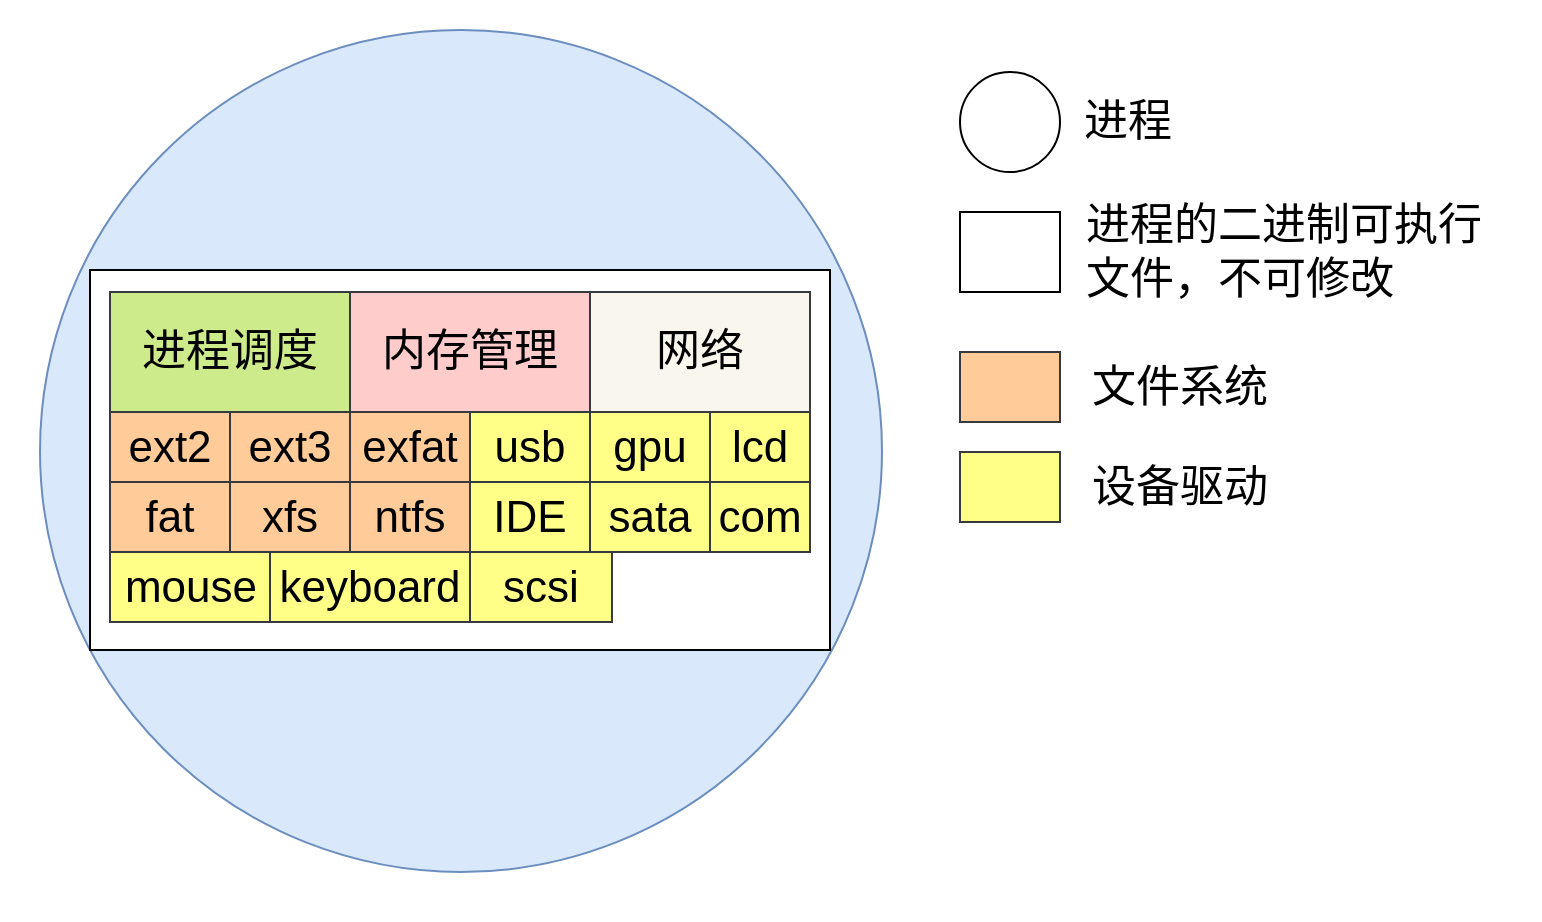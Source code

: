 <mxfile version="16.5.1" type="device" pages="5"><diagram id="ioVbDKOyzwI1fsj-sM43" name="单内核"><mxGraphModel dx="1422" dy="903" grid="1" gridSize="10" guides="1" tooltips="1" connect="1" arrows="1" fold="1" page="1" pageScale="1" pageWidth="1169" pageHeight="827" math="0" shadow="0"><root><mxCell id="0"/><mxCell id="1" parent="0"/><mxCell id="8vZE7eySGyieprjSs4Tc-32" value="" style="ellipse;whiteSpace=wrap;html=1;aspect=fixed;fontSize=22;fillColor=#dae8fc;strokeColor=#6c8ebf;" parent="1" vertex="1"><mxGeometry x="330" y="29" width="421" height="421" as="geometry"/></mxCell><mxCell id="8vZE7eySGyieprjSs4Tc-112" value="" style="rounded=0;whiteSpace=wrap;html=1;" parent="1" vertex="1"><mxGeometry x="355" y="149" width="370" height="190" as="geometry"/></mxCell><mxCell id="8vZE7eySGyieprjSs4Tc-111" value="" style="rounded=0;whiteSpace=wrap;html=1;fontSize=22;fontColor=#000000;fillColor=none;strokeColor=none;" parent="1" vertex="1"><mxGeometry x="310" y="14" width="770" height="460" as="geometry"/></mxCell><mxCell id="8vZE7eySGyieprjSs4Tc-33" value="" style="ellipse;whiteSpace=wrap;html=1;aspect=fixed;fontSize=22;" parent="1" vertex="1"><mxGeometry x="790" y="50" width="50" height="50" as="geometry"/></mxCell><mxCell id="8vZE7eySGyieprjSs4Tc-35" value="进程" style="text;html=1;strokeColor=none;fillColor=none;align=left;verticalAlign=middle;whiteSpace=wrap;rounded=0;fontSize=22;" parent="1" vertex="1"><mxGeometry x="850" y="60" width="80" height="30" as="geometry"/></mxCell><mxCell id="8vZE7eySGyieprjSs4Tc-36" value="" style="rounded=0;whiteSpace=wrap;html=1;" parent="1" vertex="1"><mxGeometry x="790" y="120" width="50" height="40" as="geometry"/></mxCell><mxCell id="8vZE7eySGyieprjSs4Tc-39" value="进程的二进制可执行文件，不可修改" style="text;html=1;strokeColor=none;fillColor=none;align=left;verticalAlign=middle;whiteSpace=wrap;rounded=0;fontSize=22;" parent="1" vertex="1"><mxGeometry x="850.5" y="125" width="199.5" height="30" as="geometry"/></mxCell><mxCell id="8vZE7eySGyieprjSs4Tc-64" value="" style="rounded=0;whiteSpace=wrap;html=1;fontSize=22;fillColor=#ffcc99;strokeColor=#36393d;" parent="1" vertex="1"><mxGeometry x="790" y="190" width="50" height="35" as="geometry"/></mxCell><mxCell id="8vZE7eySGyieprjSs4Tc-67" value="文件系统" style="text;html=1;strokeColor=none;fillColor=none;align=center;verticalAlign=middle;whiteSpace=wrap;rounded=0;fontSize=22;" parent="1" vertex="1"><mxGeometry x="840" y="192.5" width="120" height="30" as="geometry"/></mxCell><mxCell id="8vZE7eySGyieprjSs4Tc-68" value="" style="rounded=0;whiteSpace=wrap;html=1;fontSize=22;fillColor=#ffff88;strokeColor=#36393d;" parent="1" vertex="1"><mxGeometry x="790" y="240" width="50" height="35" as="geometry"/></mxCell><mxCell id="8vZE7eySGyieprjSs4Tc-69" value="设备驱动" style="text;html=1;strokeColor=none;fillColor=none;align=center;verticalAlign=middle;whiteSpace=wrap;rounded=0;fontSize=22;" parent="1" vertex="1"><mxGeometry x="840" y="242.5" width="120" height="30" as="geometry"/></mxCell><mxCell id="8vZE7eySGyieprjSs4Tc-91" value="&lt;font style=&quot;font-size: 22px&quot;&gt;进程调度&lt;/font&gt;" style="rounded=0;whiteSpace=wrap;html=1;fillColor=#cdeb8b;strokeColor=#36393d;" parent="1" vertex="1"><mxGeometry x="365" y="160" width="120" height="60" as="geometry"/></mxCell><mxCell id="8vZE7eySGyieprjSs4Tc-92" value="&lt;font style=&quot;font-size: 22px&quot;&gt;内存管理&lt;/font&gt;" style="rounded=0;whiteSpace=wrap;html=1;fillColor=#ffcccc;strokeColor=#36393d;" parent="1" vertex="1"><mxGeometry x="485" y="160" width="120" height="60" as="geometry"/></mxCell><mxCell id="8vZE7eySGyieprjSs4Tc-93" value="&lt;span style=&quot;font-size: 22px&quot;&gt;网络&lt;/span&gt;" style="rounded=0;whiteSpace=wrap;html=1;fillColor=#f9f7ed;strokeColor=#36393d;" parent="1" vertex="1"><mxGeometry x="605" y="160" width="110" height="60" as="geometry"/></mxCell><mxCell id="8vZE7eySGyieprjSs4Tc-94" value="&lt;font color=&quot;#ffffff&quot;&gt;文件系统&lt;/font&gt;" style="text;html=1;strokeColor=#36393d;fillColor=#ffcc99;align=center;verticalAlign=middle;whiteSpace=wrap;rounded=0;fontSize=22;" parent="1" vertex="1"><mxGeometry x="365" y="220" width="100" height="30" as="geometry"/></mxCell><mxCell id="8vZE7eySGyieprjSs4Tc-95" value="ext2" style="rounded=0;whiteSpace=wrap;html=1;fontSize=22;fillColor=#ffcc99;strokeColor=#36393d;" parent="1" vertex="1"><mxGeometry x="365" y="220" width="60" height="35" as="geometry"/></mxCell><mxCell id="8vZE7eySGyieprjSs4Tc-96" value="ext3" style="rounded=0;whiteSpace=wrap;html=1;fontSize=22;fillColor=#ffcc99;strokeColor=#36393d;" parent="1" vertex="1"><mxGeometry x="425" y="220" width="60" height="35" as="geometry"/></mxCell><mxCell id="8vZE7eySGyieprjSs4Tc-97" value="exfat" style="rounded=0;whiteSpace=wrap;html=1;fontSize=22;fillColor=#ffcc99;strokeColor=#36393d;" parent="1" vertex="1"><mxGeometry x="485" y="220" width="60" height="35" as="geometry"/></mxCell><mxCell id="8vZE7eySGyieprjSs4Tc-98" value="fat" style="rounded=0;whiteSpace=wrap;html=1;fontSize=22;fillColor=#ffcc99;strokeColor=#36393d;" parent="1" vertex="1"><mxGeometry x="365" y="255" width="60" height="35" as="geometry"/></mxCell><mxCell id="8vZE7eySGyieprjSs4Tc-99" value="&lt;font color=&quot;#ffffff&quot;&gt;设备驱动&lt;/font&gt;" style="text;html=1;strokeColor=none;fillColor=none;align=center;verticalAlign=middle;whiteSpace=wrap;rounded=0;fontSize=22;" parent="1" vertex="1"><mxGeometry x="554" y="220" width="100" height="30" as="geometry"/></mxCell><mxCell id="8vZE7eySGyieprjSs4Tc-100" value="usb" style="rounded=0;whiteSpace=wrap;html=1;fontSize=22;fillColor=#ffff88;strokeColor=#36393d;" parent="1" vertex="1"><mxGeometry x="545" y="220" width="60" height="35" as="geometry"/></mxCell><mxCell id="8vZE7eySGyieprjSs4Tc-101" value="gpu" style="rounded=0;whiteSpace=wrap;html=1;fontSize=22;fillColor=#ffff88;strokeColor=#36393d;" parent="1" vertex="1"><mxGeometry x="605" y="220" width="60" height="35" as="geometry"/></mxCell><mxCell id="8vZE7eySGyieprjSs4Tc-102" value="IDE" style="rounded=0;whiteSpace=wrap;html=1;fontSize=22;fillColor=#ffff88;strokeColor=#36393d;" parent="1" vertex="1"><mxGeometry x="545" y="255" width="60" height="35" as="geometry"/></mxCell><mxCell id="8vZE7eySGyieprjSs4Tc-103" value="mouse" style="rounded=0;whiteSpace=wrap;html=1;fontSize=22;fillColor=#ffff88;strokeColor=#36393d;" parent="1" vertex="1"><mxGeometry x="365" y="290" width="81" height="35" as="geometry"/></mxCell><mxCell id="8vZE7eySGyieprjSs4Tc-104" value="keyboard" style="rounded=0;whiteSpace=wrap;html=1;fontSize=22;fillColor=#ffff88;strokeColor=#36393d;" parent="1" vertex="1"><mxGeometry x="445" y="290" width="100" height="35" as="geometry"/></mxCell><mxCell id="8vZE7eySGyieprjSs4Tc-105" value="xfs" style="rounded=0;whiteSpace=wrap;html=1;fontSize=22;fillColor=#ffcc99;strokeColor=#36393d;" parent="1" vertex="1"><mxGeometry x="425" y="255" width="60" height="35" as="geometry"/></mxCell><mxCell id="8vZE7eySGyieprjSs4Tc-106" value="ntfs" style="rounded=0;whiteSpace=wrap;html=1;fontSize=22;fillColor=#ffcc99;strokeColor=#36393d;" parent="1" vertex="1"><mxGeometry x="485" y="255" width="60" height="35" as="geometry"/></mxCell><mxCell id="8vZE7eySGyieprjSs4Tc-107" value="sata" style="rounded=0;whiteSpace=wrap;html=1;fontSize=22;fillColor=#ffff88;strokeColor=#36393d;" parent="1" vertex="1"><mxGeometry x="605" y="255" width="60" height="35" as="geometry"/></mxCell><mxCell id="8vZE7eySGyieprjSs4Tc-108" value="lcd" style="rounded=0;whiteSpace=wrap;html=1;fontSize=22;fillColor=#ffff88;strokeColor=#36393d;" parent="1" vertex="1"><mxGeometry x="665" y="220" width="50" height="35" as="geometry"/></mxCell><mxCell id="8vZE7eySGyieprjSs4Tc-109" value="scsi" style="rounded=0;whiteSpace=wrap;html=1;fontSize=22;fillColor=#ffff88;strokeColor=#36393d;" parent="1" vertex="1"><mxGeometry x="545" y="290" width="71" height="35" as="geometry"/></mxCell><mxCell id="8vZE7eySGyieprjSs4Tc-110" value="com" style="rounded=0;whiteSpace=wrap;html=1;fontSize=22;fillColor=#ffff88;strokeColor=#36393d;" parent="1" vertex="1"><mxGeometry x="665" y="255" width="50" height="35" as="geometry"/></mxCell></root></mxGraphModel></diagram><diagram id="wC7nmZT0F3bV6BxrpWXF" name="微内核"><mxGraphModel dx="1422" dy="1730" grid="1" gridSize="10" guides="1" tooltips="1" connect="1" arrows="1" fold="1" page="1" pageScale="1" pageWidth="1169" pageHeight="827" math="0" shadow="0"><root><mxCell id="5zJQe9MZHE2Ej1R0KR_8-0"/><mxCell id="5zJQe9MZHE2Ej1R0KR_8-1" parent="5zJQe9MZHE2Ej1R0KR_8-0"/><mxCell id="5zJQe9MZHE2Ej1R0KR_8-4" value="" style="rounded=0;whiteSpace=wrap;html=1;fontSize=22;fontColor=#000000;fillColor=none;strokeColor=none;" parent="5zJQe9MZHE2Ej1R0KR_8-1" vertex="1"><mxGeometry x="30" y="-720" width="1090" height="680" as="geometry"/></mxCell><mxCell id="f8u6FZq520pLx1dL8UiJ-83" value="" style="ellipse;whiteSpace=wrap;html=1;aspect=fixed;fontSize=22;fillColor=#e1d5e7;strokeColor=#9673a6;" parent="5zJQe9MZHE2Ej1R0KR_8-1" vertex="1"><mxGeometry x="596" y="-448.36" width="78" height="76.1" as="geometry"/></mxCell><mxCell id="f8u6FZq520pLx1dL8UiJ-46" value="" style="ellipse;whiteSpace=wrap;html=1;aspect=fixed;fontSize=22;fillColor=#e1d5e7;strokeColor=#9673a6;" parent="5zJQe9MZHE2Ej1R0KR_8-1" vertex="1"><mxGeometry x="159" y="-623.46" width="78" height="76.1" as="geometry"/></mxCell><mxCell id="f8u6FZq520pLx1dL8UiJ-43" value="" style="ellipse;whiteSpace=wrap;html=1;aspect=fixed;fontSize=22;fillColor=#e1d5e7;strokeColor=#9673a6;" parent="5zJQe9MZHE2Ej1R0KR_8-1" vertex="1"><mxGeometry x="409" y="-663.36" width="86" height="86" as="geometry"/></mxCell><mxCell id="5zJQe9MZHE2Ej1R0KR_8-5" value="" style="ellipse;whiteSpace=wrap;html=1;aspect=fixed;fontSize=22;fillColor=#dae8fc;strokeColor=#6c8ebf;" parent="5zJQe9MZHE2Ej1R0KR_8-1" vertex="1"><mxGeometry x="839" y="-597.36" width="50" height="50" as="geometry"/></mxCell><mxCell id="5zJQe9MZHE2Ej1R0KR_8-6" value="内核核心进程" style="text;html=1;strokeColor=none;fillColor=none;align=left;verticalAlign=middle;whiteSpace=wrap;rounded=0;fontSize=22;" parent="5zJQe9MZHE2Ej1R0KR_8-1" vertex="1"><mxGeometry x="899" y="-587.36" width="140" height="30" as="geometry"/></mxCell><mxCell id="5zJQe9MZHE2Ej1R0KR_8-7" value="" style="rounded=0;whiteSpace=wrap;html=1;" parent="5zJQe9MZHE2Ej1R0KR_8-1" vertex="1"><mxGeometry x="839" y="-448.36" width="50" height="40" as="geometry"/></mxCell><mxCell id="5zJQe9MZHE2Ej1R0KR_8-8" value="进程的二进制可执行文件" style="text;html=1;strokeColor=none;fillColor=none;align=left;verticalAlign=middle;whiteSpace=wrap;rounded=0;fontSize=22;" parent="5zJQe9MZHE2Ej1R0KR_8-1" vertex="1"><mxGeometry x="899.5" y="-443.36" width="199.5" height="30" as="geometry"/></mxCell><mxCell id="5zJQe9MZHE2Ej1R0KR_8-9" value="" style="rounded=0;whiteSpace=wrap;html=1;fontSize=22;fillColor=#ffcc99;strokeColor=#36393d;" parent="5zJQe9MZHE2Ej1R0KR_8-1" vertex="1"><mxGeometry x="839" y="-378.36" width="50" height="35" as="geometry"/></mxCell><mxCell id="5zJQe9MZHE2Ej1R0KR_8-10" value="文件系统" style="text;html=1;strokeColor=none;fillColor=none;align=center;verticalAlign=middle;whiteSpace=wrap;rounded=0;fontSize=22;" parent="5zJQe9MZHE2Ej1R0KR_8-1" vertex="1"><mxGeometry x="889" y="-375.86" width="120" height="30" as="geometry"/></mxCell><mxCell id="5zJQe9MZHE2Ej1R0KR_8-11" value="" style="rounded=0;whiteSpace=wrap;html=1;fontSize=22;fillColor=#ffff88;strokeColor=#36393d;" parent="5zJQe9MZHE2Ej1R0KR_8-1" vertex="1"><mxGeometry x="839" y="-328.36" width="50" height="35" as="geometry"/></mxCell><mxCell id="5zJQe9MZHE2Ej1R0KR_8-12" value="设备驱动" style="text;html=1;strokeColor=none;fillColor=none;align=center;verticalAlign=middle;whiteSpace=wrap;rounded=0;fontSize=22;" parent="5zJQe9MZHE2Ej1R0KR_8-1" vertex="1"><mxGeometry x="889" y="-325.86" width="120" height="30" as="geometry"/></mxCell><mxCell id="f8u6FZq520pLx1dL8UiJ-10" value="mouse" style="rounded=0;whiteSpace=wrap;html=1;fontSize=22;fillColor=#ffff88;strokeColor=#36393d;" parent="5zJQe9MZHE2Ej1R0KR_8-1" vertex="1"><mxGeometry x="411.5" y="-637.86" width="81" height="35" as="geometry"/></mxCell><mxCell id="f8u6FZq520pLx1dL8UiJ-16" value="scsi" style="rounded=0;whiteSpace=wrap;html=1;fontSize=22;fillColor=#ffff88;strokeColor=#36393d;" parent="5zJQe9MZHE2Ej1R0KR_8-1" vertex="1"><mxGeometry x="163" y="-601.41" width="70" height="32" as="geometry"/></mxCell><mxCell id="f8u6FZq520pLx1dL8UiJ-30" value="" style="group" parent="5zJQe9MZHE2Ej1R0KR_8-1" vertex="1" connectable="0"><mxGeometry x="439" y="-178.36" width="70" height="70" as="geometry"/></mxCell><mxCell id="f8u6FZq520pLx1dL8UiJ-24" value="" style="ellipse;whiteSpace=wrap;html=1;aspect=fixed;fontSize=22;fillColor=#e1d5e7;strokeColor=#9673a6;" parent="f8u6FZq520pLx1dL8UiJ-30" vertex="1"><mxGeometry width="70" height="70" as="geometry"/></mxCell><mxCell id="f8u6FZq520pLx1dL8UiJ-5" value="fat" style="rounded=0;whiteSpace=wrap;html=1;fontSize=22;fillColor=#ffcc99;strokeColor=#36393d;" parent="f8u6FZq520pLx1dL8UiJ-30" vertex="1"><mxGeometry x="5" y="17.5" width="60" height="35" as="geometry"/></mxCell><mxCell id="f8u6FZq520pLx1dL8UiJ-31" value="" style="group" parent="5zJQe9MZHE2Ej1R0KR_8-1" vertex="1" connectable="0"><mxGeometry x="524" y="-218.36" width="70" height="70" as="geometry"/></mxCell><mxCell id="f8u6FZq520pLx1dL8UiJ-25" value="" style="ellipse;whiteSpace=wrap;html=1;aspect=fixed;fontSize=22;fillColor=#e1d5e7;strokeColor=#9673a6;" parent="f8u6FZq520pLx1dL8UiJ-31" vertex="1"><mxGeometry width="70" height="70" as="geometry"/></mxCell><mxCell id="f8u6FZq520pLx1dL8UiJ-27" value="xfs" style="rounded=0;whiteSpace=wrap;html=1;fontSize=22;fillColor=#ffcc99;strokeColor=#36393d;" parent="f8u6FZq520pLx1dL8UiJ-31" vertex="1"><mxGeometry x="5" y="17.5" width="60" height="35" as="geometry"/></mxCell><mxCell id="f8u6FZq520pLx1dL8UiJ-32" value="" style="group" parent="5zJQe9MZHE2Ej1R0KR_8-1" vertex="1" connectable="0"><mxGeometry x="579" y="-278.36" width="70" height="70" as="geometry"/></mxCell><mxCell id="f8u6FZq520pLx1dL8UiJ-28" value="" style="ellipse;whiteSpace=wrap;html=1;aspect=fixed;fontSize=22;fillColor=#e1d5e7;strokeColor=#9673a6;" parent="f8u6FZq520pLx1dL8UiJ-32" vertex="1"><mxGeometry width="70" height="70" as="geometry"/></mxCell><mxCell id="f8u6FZq520pLx1dL8UiJ-29" value="exfat" style="rounded=0;whiteSpace=wrap;html=1;fontSize=22;fillColor=#ffcc99;strokeColor=#36393d;" parent="f8u6FZq520pLx1dL8UiJ-32" vertex="1"><mxGeometry x="5" y="20" width="60" height="35" as="geometry"/></mxCell><mxCell id="f8u6FZq520pLx1dL8UiJ-34" value="" style="group" parent="5zJQe9MZHE2Ej1R0KR_8-1" vertex="1" connectable="0"><mxGeometry x="89" y="-268.36" width="130" height="130" as="geometry"/></mxCell><mxCell id="f8u6FZq520pLx1dL8UiJ-0" value="" style="ellipse;whiteSpace=wrap;html=1;aspect=fixed;fontSize=22;fillColor=#e1d5e7;strokeColor=#9673a6;" parent="f8u6FZq520pLx1dL8UiJ-34" vertex="1"><mxGeometry width="130" height="130" as="geometry"/></mxCell><mxCell id="5zJQe9MZHE2Ej1R0KR_8-15" value="&lt;span style=&quot;font-size: 22px&quot;&gt;网络&lt;/span&gt;" style="rounded=0;whiteSpace=wrap;html=1;fillColor=#f9f7ed;strokeColor=#36393d;" parent="f8u6FZq520pLx1dL8UiJ-34" vertex="1"><mxGeometry x="10" y="35" width="110" height="60" as="geometry"/></mxCell><mxCell id="f8u6FZq520pLx1dL8UiJ-39" value="" style="group" parent="5zJQe9MZHE2Ej1R0KR_8-1" vertex="1" connectable="0"><mxGeometry x="609" y="-354.36" width="70" height="70" as="geometry"/></mxCell><mxCell id="f8u6FZq520pLx1dL8UiJ-38" value="" style="ellipse;whiteSpace=wrap;html=1;aspect=fixed;fontSize=22;fillColor=#e1d5e7;strokeColor=#9673a6;" parent="f8u6FZq520pLx1dL8UiJ-39" vertex="1"><mxGeometry width="70" height="70" as="geometry"/></mxCell><mxCell id="f8u6FZq520pLx1dL8UiJ-13" value="ntfs" style="rounded=0;whiteSpace=wrap;html=1;fontSize=22;fillColor=#ffcc99;strokeColor=#36393d;" parent="f8u6FZq520pLx1dL8UiJ-39" vertex="1"><mxGeometry x="5" y="17.5" width="60" height="35" as="geometry"/></mxCell><mxCell id="f8u6FZq520pLx1dL8UiJ-45" value="" style="group" parent="5zJQe9MZHE2Ej1R0KR_8-1" vertex="1" connectable="0"><mxGeometry x="259" y="-688.36" width="111" height="111" as="geometry"/></mxCell><mxCell id="f8u6FZq520pLx1dL8UiJ-44" value="" style="ellipse;whiteSpace=wrap;html=1;aspect=fixed;fontSize=22;fillColor=#e1d5e7;strokeColor=#9673a6;" parent="f8u6FZq520pLx1dL8UiJ-45" vertex="1"><mxGeometry width="111" height="111" as="geometry"/></mxCell><mxCell id="f8u6FZq520pLx1dL8UiJ-11" value="keyboard" style="rounded=0;whiteSpace=wrap;html=1;fontSize=22;fillColor=#ffff88;strokeColor=#36393d;" parent="f8u6FZq520pLx1dL8UiJ-45" vertex="1"><mxGeometry x="5.5" y="40.5" width="100" height="35" as="geometry"/></mxCell><mxCell id="f8u6FZq520pLx1dL8UiJ-65" value="" style="group" parent="5zJQe9MZHE2Ej1R0KR_8-1" vertex="1" connectable="0"><mxGeometry x="79" y="-558.36" width="78" height="76.1" as="geometry"/></mxCell><mxCell id="f8u6FZq520pLx1dL8UiJ-54" value="" style="ellipse;whiteSpace=wrap;html=1;aspect=fixed;fontSize=22;fillColor=#e1d5e7;strokeColor=#9673a6;" parent="f8u6FZq520pLx1dL8UiJ-65" vertex="1"><mxGeometry width="78" height="76.1" as="geometry"/></mxCell><mxCell id="f8u6FZq520pLx1dL8UiJ-7" value="usb" style="rounded=0;whiteSpace=wrap;html=1;fontSize=22;fillColor=#ffff88;strokeColor=#36393d;" parent="f8u6FZq520pLx1dL8UiJ-65" vertex="1"><mxGeometry x="9" y="20" width="60" height="35" as="geometry"/></mxCell><mxCell id="f8u6FZq520pLx1dL8UiJ-66" value="" style="group" parent="5zJQe9MZHE2Ej1R0KR_8-1" vertex="1" connectable="0"><mxGeometry x="59" y="-466.41" width="78" height="76.1" as="geometry"/></mxCell><mxCell id="f8u6FZq520pLx1dL8UiJ-55" value="" style="ellipse;whiteSpace=wrap;html=1;aspect=fixed;fontSize=22;fillColor=#e1d5e7;strokeColor=#9673a6;" parent="f8u6FZq520pLx1dL8UiJ-66" vertex="1"><mxGeometry width="78" height="76.1" as="geometry"/></mxCell><mxCell id="f8u6FZq520pLx1dL8UiJ-56" value="gpu" style="rounded=0;whiteSpace=wrap;html=1;fontSize=22;fillColor=#ffff88;strokeColor=#36393d;" parent="f8u6FZq520pLx1dL8UiJ-66" vertex="1"><mxGeometry x="9" y="20" width="60" height="35" as="geometry"/></mxCell><mxCell id="f8u6FZq520pLx1dL8UiJ-68" value="" style="group" parent="5zJQe9MZHE2Ej1R0KR_8-1" vertex="1" connectable="0"><mxGeometry x="59" y="-368.36" width="78" height="76.1" as="geometry"/></mxCell><mxCell id="f8u6FZq520pLx1dL8UiJ-57" value="" style="ellipse;whiteSpace=wrap;html=1;aspect=fixed;fontSize=22;fillColor=#e1d5e7;strokeColor=#9673a6;" parent="f8u6FZq520pLx1dL8UiJ-68" vertex="1"><mxGeometry width="78" height="76.1" as="geometry"/></mxCell><mxCell id="f8u6FZq520pLx1dL8UiJ-58" value="lcd" style="rounded=0;whiteSpace=wrap;html=1;fontSize=22;fillColor=#ffff88;strokeColor=#36393d;" parent="f8u6FZq520pLx1dL8UiJ-68" vertex="1"><mxGeometry x="9" y="20" width="60" height="35" as="geometry"/></mxCell><mxCell id="f8u6FZq520pLx1dL8UiJ-70" value="" style="group" parent="5zJQe9MZHE2Ej1R0KR_8-1" vertex="1" connectable="0"><mxGeometry x="516" y="-614.46" width="78" height="76.1" as="geometry"/></mxCell><mxCell id="f8u6FZq520pLx1dL8UiJ-59" value="" style="ellipse;whiteSpace=wrap;html=1;aspect=fixed;fontSize=22;fillColor=#e1d5e7;strokeColor=#9673a6;" parent="f8u6FZq520pLx1dL8UiJ-70" vertex="1"><mxGeometry width="78" height="76.1" as="geometry"/></mxCell><mxCell id="f8u6FZq520pLx1dL8UiJ-60" value="com" style="rounded=0;whiteSpace=wrap;html=1;fontSize=22;fillColor=#ffff88;strokeColor=#36393d;" parent="f8u6FZq520pLx1dL8UiJ-70" vertex="1"><mxGeometry x="9" y="20" width="60" height="35" as="geometry"/></mxCell><mxCell id="f8u6FZq520pLx1dL8UiJ-71" value="" style="ellipse;whiteSpace=wrap;html=1;aspect=fixed;fontSize=22;fillColor=#e1d5e7;strokeColor=#9673a6;" parent="5zJQe9MZHE2Ej1R0KR_8-1" vertex="1"><mxGeometry x="839" y="-538.36" width="50" height="50" as="geometry"/></mxCell><mxCell id="f8u6FZq520pLx1dL8UiJ-72" value="内核非核心进程" style="text;html=1;strokeColor=none;fillColor=none;align=left;verticalAlign=middle;whiteSpace=wrap;rounded=0;fontSize=22;" parent="5zJQe9MZHE2Ej1R0KR_8-1" vertex="1"><mxGeometry x="899" y="-528.36" width="160" height="30" as="geometry"/></mxCell><mxCell id="f8u6FZq520pLx1dL8UiJ-79" value="" style="group" parent="5zJQe9MZHE2Ej1R0KR_8-1" vertex="1" connectable="0"><mxGeometry x="569" y="-538.36" width="78" height="76.1" as="geometry"/></mxCell><mxCell id="f8u6FZq520pLx1dL8UiJ-80" value="" style="ellipse;whiteSpace=wrap;html=1;aspect=fixed;fontSize=22;fillColor=#e1d5e7;strokeColor=#9673a6;" parent="f8u6FZq520pLx1dL8UiJ-79" vertex="1"><mxGeometry width="78" height="76.1" as="geometry"/></mxCell><mxCell id="f8u6FZq520pLx1dL8UiJ-81" value="IDE" style="rounded=0;whiteSpace=wrap;html=1;fontSize=22;fillColor=#ffff88;strokeColor=#36393d;" parent="f8u6FZq520pLx1dL8UiJ-79" vertex="1"><mxGeometry x="9" y="20" width="60" height="35" as="geometry"/></mxCell><mxCell id="f8u6FZq520pLx1dL8UiJ-82" value="" style="group" parent="5zJQe9MZHE2Ej1R0KR_8-1" vertex="1" connectable="0"><mxGeometry x="614" y="-446.41" width="78" height="76.1" as="geometry"/></mxCell><mxCell id="f8u6FZq520pLx1dL8UiJ-84" value="sata" style="rounded=0;whiteSpace=wrap;html=1;fontSize=22;fillColor=#ffff88;strokeColor=#36393d;" parent="f8u6FZq520pLx1dL8UiJ-82" vertex="1"><mxGeometry x="-9" y="18.6" width="60" height="35" as="geometry"/></mxCell><mxCell id="f8u6FZq520pLx1dL8UiJ-86" value="" style="group" parent="5zJQe9MZHE2Ej1R0KR_8-1" vertex="1" connectable="0"><mxGeometry x="229" y="-168.36" width="70" height="70" as="geometry"/></mxCell><mxCell id="f8u6FZq520pLx1dL8UiJ-87" value="" style="ellipse;whiteSpace=wrap;html=1;aspect=fixed;fontSize=22;fillColor=#e1d5e7;strokeColor=#9673a6;" parent="f8u6FZq520pLx1dL8UiJ-86" vertex="1"><mxGeometry width="70" height="70" as="geometry"/></mxCell><mxCell id="f8u6FZq520pLx1dL8UiJ-88" value="ext2" style="rounded=0;whiteSpace=wrap;html=1;fontSize=22;fillColor=#ffcc99;strokeColor=#36393d;" parent="f8u6FZq520pLx1dL8UiJ-86" vertex="1"><mxGeometry x="5" y="17.5" width="60" height="35" as="geometry"/></mxCell><mxCell id="f8u6FZq520pLx1dL8UiJ-89" value="" style="group" parent="5zJQe9MZHE2Ej1R0KR_8-1" vertex="1" connectable="0"><mxGeometry x="339" y="-158.36" width="70" height="70" as="geometry"/></mxCell><mxCell id="f8u6FZq520pLx1dL8UiJ-90" value="" style="ellipse;whiteSpace=wrap;html=1;aspect=fixed;fontSize=22;fillColor=#e1d5e7;strokeColor=#9673a6;" parent="f8u6FZq520pLx1dL8UiJ-89" vertex="1"><mxGeometry width="70" height="70" as="geometry"/></mxCell><mxCell id="f8u6FZq520pLx1dL8UiJ-91" value="ext3" style="rounded=0;whiteSpace=wrap;html=1;fontSize=22;fillColor=#ffcc99;strokeColor=#36393d;" parent="f8u6FZq520pLx1dL8UiJ-89" vertex="1"><mxGeometry x="5" y="17.5" width="60" height="35" as="geometry"/></mxCell><mxCell id="f8u6FZq520pLx1dL8UiJ-98" value="" style="ellipse;whiteSpace=wrap;html=1;aspect=fixed;fontSize=22;fillColor=#dae8fc;strokeColor=#6c8ebf;" parent="5zJQe9MZHE2Ej1R0KR_8-1" vertex="1"><mxGeometry x="221" y="-528.36" width="300" height="300" as="geometry"/></mxCell><mxCell id="f8u6FZq520pLx1dL8UiJ-99" value="" style="rounded=0;whiteSpace=wrap;html=1;" parent="5zJQe9MZHE2Ej1R0KR_8-1" vertex="1"><mxGeometry x="230.091" y="-424.724" width="282.818" height="92.727" as="geometry"/></mxCell><mxCell id="f8u6FZq520pLx1dL8UiJ-100" value="&lt;font style=&quot;font-size: 22px&quot;&gt;进程调度&lt;/font&gt;" style="rounded=0;whiteSpace=wrap;html=1;fillColor=#cdeb8b;strokeColor=#36393d;" parent="5zJQe9MZHE2Ej1R0KR_8-1" vertex="1"><mxGeometry x="239.182" y="-412.724" width="133.091" height="65.455" as="geometry"/></mxCell><mxCell id="f8u6FZq520pLx1dL8UiJ-101" value="&lt;font style=&quot;font-size: 22px&quot;&gt;内存管理&lt;/font&gt;" style="rounded=0;whiteSpace=wrap;html=1;fillColor=#ffcccc;strokeColor=#36393d;" parent="5zJQe9MZHE2Ej1R0KR_8-1" vertex="1"><mxGeometry x="372.273" y="-412.724" width="133.091" height="65.455" as="geometry"/></mxCell></root></mxGraphModel></diagram><diagram id="Mr6E4ATu_ogiPEsZZL-h" name="微内核读取磁盘内容的过程"><mxGraphModel dx="2591" dy="1730" grid="1" gridSize="10" guides="1" tooltips="1" connect="1" arrows="1" fold="1" page="1" pageScale="1" pageWidth="1169" pageHeight="827" math="0" shadow="0"><root><mxCell id="6jA7P1svxrr8KqkJeW7p-0"/><mxCell id="6jA7P1svxrr8KqkJeW7p-1" parent="6jA7P1svxrr8KqkJeW7p-0"/><mxCell id="C_JKW1fgPdT_aapbH-yJ-4" value="" style="ellipse;whiteSpace=wrap;html=1;aspect=fixed;fontSize=22;fillColor=#dae8fc;strokeColor=#6c8ebf;" parent="6jA7P1svxrr8KqkJeW7p-1" vertex="1"><mxGeometry x="650" y="-753.4" width="50" height="50" as="geometry"/></mxCell><mxCell id="C_JKW1fgPdT_aapbH-yJ-5" value="内核核心进程" style="text;html=1;strokeColor=none;fillColor=none;align=left;verticalAlign=middle;whiteSpace=wrap;rounded=0;fontSize=22;" parent="6jA7P1svxrr8KqkJeW7p-1" vertex="1"><mxGeometry x="710" y="-743.4" width="140" height="30" as="geometry"/></mxCell><mxCell id="C_JKW1fgPdT_aapbH-yJ-6" value="" style="rounded=0;whiteSpace=wrap;html=1;" parent="6jA7P1svxrr8KqkJeW7p-1" vertex="1"><mxGeometry x="650" y="-604.4" width="50" height="40" as="geometry"/></mxCell><mxCell id="C_JKW1fgPdT_aapbH-yJ-7" value="进程的二进制可执行文件" style="text;html=1;strokeColor=none;fillColor=none;align=left;verticalAlign=middle;whiteSpace=wrap;rounded=0;fontSize=22;" parent="6jA7P1svxrr8KqkJeW7p-1" vertex="1"><mxGeometry x="710.5" y="-599.4" width="199.5" height="30" as="geometry"/></mxCell><mxCell id="C_JKW1fgPdT_aapbH-yJ-8" value="" style="rounded=0;whiteSpace=wrap;html=1;fontSize=22;fillColor=#ffcc99;strokeColor=#36393d;" parent="6jA7P1svxrr8KqkJeW7p-1" vertex="1"><mxGeometry x="650" y="-534.4" width="50" height="35" as="geometry"/></mxCell><mxCell id="C_JKW1fgPdT_aapbH-yJ-9" value="文件系统" style="text;html=1;strokeColor=none;fillColor=none;align=center;verticalAlign=middle;whiteSpace=wrap;rounded=0;fontSize=22;" parent="6jA7P1svxrr8KqkJeW7p-1" vertex="1"><mxGeometry x="700" y="-531.9" width="120" height="30" as="geometry"/></mxCell><mxCell id="C_JKW1fgPdT_aapbH-yJ-10" value="" style="rounded=0;whiteSpace=wrap;html=1;fontSize=22;fillColor=#ffff88;strokeColor=#36393d;" parent="6jA7P1svxrr8KqkJeW7p-1" vertex="1"><mxGeometry x="650" y="-484.4" width="50" height="35" as="geometry"/></mxCell><mxCell id="C_JKW1fgPdT_aapbH-yJ-11" value="设备驱动" style="text;html=1;strokeColor=none;fillColor=none;align=center;verticalAlign=middle;whiteSpace=wrap;rounded=0;fontSize=22;" parent="6jA7P1svxrr8KqkJeW7p-1" vertex="1"><mxGeometry x="700" y="-481.9" width="120" height="30" as="geometry"/></mxCell><mxCell id="C_JKW1fgPdT_aapbH-yJ-26" value="" style="group" parent="6jA7P1svxrr8KqkJeW7p-1" vertex="1" connectable="0"><mxGeometry x="140" y="-477.28" width="70" height="70" as="geometry"/></mxCell><mxCell id="C_JKW1fgPdT_aapbH-yJ-27" value="" style="ellipse;whiteSpace=wrap;html=1;aspect=fixed;fontSize=22;fillColor=#e1d5e7;strokeColor=#9673a6;" parent="C_JKW1fgPdT_aapbH-yJ-26" vertex="1"><mxGeometry width="70" height="70" as="geometry"/></mxCell><mxCell id="C_JKW1fgPdT_aapbH-yJ-28" value="ntfs" style="rounded=0;whiteSpace=wrap;html=1;fontSize=22;fillColor=#ffcc99;strokeColor=#36393d;" parent="C_JKW1fgPdT_aapbH-yJ-26" vertex="1"><mxGeometry x="5" y="17.5" width="60" height="35" as="geometry"/></mxCell><mxCell id="C_JKW1fgPdT_aapbH-yJ-44" value="" style="ellipse;whiteSpace=wrap;html=1;aspect=fixed;fontSize=22;fillColor=#e1d5e7;strokeColor=#9673a6;" parent="6jA7P1svxrr8KqkJeW7p-1" vertex="1"><mxGeometry x="650" y="-694.4" width="50" height="50" as="geometry"/></mxCell><mxCell id="C_JKW1fgPdT_aapbH-yJ-45" value="内核非核心进程" style="text;html=1;strokeColor=none;fillColor=none;align=left;verticalAlign=middle;whiteSpace=wrap;rounded=0;fontSize=22;" parent="6jA7P1svxrr8KqkJeW7p-1" vertex="1"><mxGeometry x="710" y="-684.4" width="160" height="30" as="geometry"/></mxCell><mxCell id="C_JKW1fgPdT_aapbH-yJ-57" value="" style="ellipse;whiteSpace=wrap;html=1;aspect=fixed;fontSize=22;fillColor=#dae8fc;strokeColor=#6c8ebf;" parent="6jA7P1svxrr8KqkJeW7p-1" vertex="1"><mxGeometry x="231" y="-726.72" width="300" height="300" as="geometry"/></mxCell><mxCell id="C_JKW1fgPdT_aapbH-yJ-58" value="" style="rounded=0;whiteSpace=wrap;html=1;" parent="6jA7P1svxrr8KqkJeW7p-1" vertex="1"><mxGeometry x="240.091" y="-623.084" width="282.818" height="92.727" as="geometry"/></mxCell><mxCell id="C_JKW1fgPdT_aapbH-yJ-59" value="&lt;font style=&quot;font-size: 22px&quot;&gt;进程调度&lt;/font&gt;" style="rounded=0;whiteSpace=wrap;html=1;fillColor=#cdeb8b;strokeColor=#36393d;" parent="6jA7P1svxrr8KqkJeW7p-1" vertex="1"><mxGeometry x="249.182" y="-611.084" width="133.091" height="65.455" as="geometry"/></mxCell><mxCell id="C_JKW1fgPdT_aapbH-yJ-60" value="&lt;font style=&quot;font-size: 22px&quot;&gt;内存管理&lt;/font&gt;" style="rounded=0;whiteSpace=wrap;html=1;fillColor=#ffcccc;strokeColor=#36393d;" parent="6jA7P1svxrr8KqkJeW7p-1" vertex="1"><mxGeometry x="382.273" y="-611.084" width="133.091" height="65.455" as="geometry"/></mxCell><mxCell id="C_JKW1fgPdT_aapbH-yJ-67" style="edgeStyle=orthogonalEdgeStyle;rounded=0;orthogonalLoop=1;jettySize=auto;html=1;entryX=1;entryY=0;entryDx=0;entryDy=25.0;entryPerimeter=0;fontSize=20;fontColor=#000000;exitX=0.034;exitY=0.317;exitDx=0;exitDy=0;exitPerimeter=0;" parent="6jA7P1svxrr8KqkJeW7p-1" source="C_JKW1fgPdT_aapbH-yJ-1" target="C_JKW1fgPdT_aapbH-yJ-62" edge="1"><mxGeometry relative="1" as="geometry"><Array as="points"><mxPoint x="30" y="-634.28"/></Array></mxGeometry></mxCell><mxCell id="C_JKW1fgPdT_aapbH-yJ-1" value="" style="ellipse;whiteSpace=wrap;html=1;aspect=fixed;fontSize=22;fillColor=#e1d5e7;strokeColor=#9673a6;" parent="6jA7P1svxrr8KqkJeW7p-1" vertex="1"><mxGeometry x="110" y="-658.95" width="78" height="76.1" as="geometry"/></mxCell><mxCell id="C_JKW1fgPdT_aapbH-yJ-50" value="sata" style="rounded=0;whiteSpace=wrap;html=1;fontSize=22;fillColor=#ffff88;strokeColor=#36393d;" parent="6jA7P1svxrr8KqkJeW7p-1" vertex="1"><mxGeometry x="119" y="-638.4" width="60" height="35" as="geometry"/></mxCell><mxCell id="C_JKW1fgPdT_aapbH-yJ-63" style="edgeStyle=orthogonalEdgeStyle;rounded=0;orthogonalLoop=1;jettySize=auto;html=1;entryX=0;entryY=1;entryDx=0;entryDy=0;fontSize=20;fontColor=#000000;exitX=1;exitY=0;exitDx=0;exitDy=65.0;exitPerimeter=0;" parent="6jA7P1svxrr8KqkJeW7p-1" source="C_JKW1fgPdT_aapbH-yJ-62" target="C_JKW1fgPdT_aapbH-yJ-1" edge="1"><mxGeometry relative="1" as="geometry"/></mxCell><mxCell id="C_JKW1fgPdT_aapbH-yJ-62" value="&lt;font style=&quot;font-size: 20px&quot;&gt;sata&lt;br&gt;磁盘&lt;/font&gt;" style="shape=cylinder3;whiteSpace=wrap;html=1;boundedLbl=1;backgroundOutline=1;size=5.0;fontSize=22;fillColor=#eeeeee;strokeColor=#36393d;" parent="6jA7P1svxrr8KqkJeW7p-1" vertex="1"><mxGeometry x="-50" y="-658.95" width="80" height="90" as="geometry"/></mxCell><mxCell id="C_JKW1fgPdT_aapbH-yJ-65" value="" style="shape=flexArrow;endArrow=classic;startArrow=classic;html=1;rounded=0;fontSize=20;fontColor=#000000;entryX=0.5;entryY=1;entryDx=0;entryDy=0;exitX=0.5;exitY=0;exitDx=0;exitDy=0;width=6.286;startSize=5.851;startWidth=11.837;endWidth=11.837;endSize=5.851;" parent="6jA7P1svxrr8KqkJeW7p-1" source="C_JKW1fgPdT_aapbH-yJ-27" target="C_JKW1fgPdT_aapbH-yJ-1" edge="1"><mxGeometry width="100" height="100" relative="1" as="geometry"><mxPoint x="230.0" y="-442.28" as="sourcePoint"/><mxPoint x="179" y="-565.9" as="targetPoint"/></mxGeometry></mxCell><mxCell id="C_JKW1fgPdT_aapbH-yJ-69" value="" style="shape=flexArrow;endArrow=classic;startArrow=classic;html=1;rounded=0;fontSize=20;fontColor=#000000;exitX=1;exitY=0.5;exitDx=0;exitDy=0;width=6.286;startSize=5.851;startWidth=11.837;endWidth=11.837;endSize=5.851;" parent="6jA7P1svxrr8KqkJeW7p-1" edge="1"><mxGeometry width="100" height="100" relative="1" as="geometry"><mxPoint x="650" y="-415.75" as="sourcePoint"/><mxPoint x="721" y="-416.04" as="targetPoint"/></mxGeometry></mxCell><mxCell id="C_JKW1fgPdT_aapbH-yJ-70" value="进程间通信" style="text;html=1;strokeColor=none;fillColor=none;align=center;verticalAlign=middle;whiteSpace=wrap;rounded=0;fontSize=22;" parent="6jA7P1svxrr8KqkJeW7p-1" vertex="1"><mxGeometry x="724.5" y="-430.04" width="131" height="30" as="geometry"/></mxCell><mxCell id="onnNqO3PhoSv30I0pBAV-0" value="" style="rounded=0;whiteSpace=wrap;html=1;fontSize=22;fontColor=#000000;fillColor=none;strokeColor=none;" parent="6jA7P1svxrr8KqkJeW7p-1" vertex="1"><mxGeometry x="-110" y="-790" width="1110" height="730" as="geometry"/></mxCell><mxCell id="onnNqO3PhoSv30I0pBAV-1" value="&lt;font color=&quot;#ff3333&quot;&gt;1&lt;/font&gt;" style="ellipse;whiteSpace=wrap;html=1;aspect=fixed;fontSize=20;fontColor=#000000;fillColor=none;strokeColor=#FF3333;" parent="6jA7P1svxrr8KqkJeW7p-1" vertex="1"><mxGeometry x="130" y="-533.32" width="20" height="20" as="geometry"/></mxCell><mxCell id="onnNqO3PhoSv30I0pBAV-3" value="&lt;font color=&quot;#ff3333&quot;&gt;1&lt;/font&gt;" style="ellipse;whiteSpace=wrap;html=1;aspect=fixed;fontSize=20;fontColor=#000000;fillColor=none;strokeColor=#FF3333;" parent="6jA7P1svxrr8KqkJeW7p-1" vertex="1"><mxGeometry x="-20" y="-365" width="20" height="20" as="geometry"/></mxCell><mxCell id="onnNqO3PhoSv30I0pBAV-4" value="文件系统将数据扇面+磁道+扇区号传递磁盘驱动" style="text;html=1;strokeColor=none;fillColor=none;align=left;verticalAlign=middle;whiteSpace=wrap;rounded=0;fontSize=22;" parent="6jA7P1svxrr8KqkJeW7p-1" vertex="1"><mxGeometry x="33" y="-370" width="507" height="30" as="geometry"/></mxCell><mxCell id="onnNqO3PhoSv30I0pBAV-5" value="&lt;font color=&quot;#ff3333&quot;&gt;2&lt;/font&gt;" style="ellipse;whiteSpace=wrap;html=1;aspect=fixed;fontSize=20;fontColor=#000000;fillColor=none;strokeColor=#FF3333;" parent="6jA7P1svxrr8KqkJeW7p-1" vertex="1"><mxGeometry x="-20" y="-320" width="20" height="20" as="geometry"/></mxCell><mxCell id="onnNqO3PhoSv30I0pBAV-6" value="磁盘驱动根据定位信息向磁盘发送特定的指令" style="text;html=1;strokeColor=none;fillColor=none;align=left;verticalAlign=middle;whiteSpace=wrap;rounded=0;fontSize=22;" parent="6jA7P1svxrr8KqkJeW7p-1" vertex="1"><mxGeometry x="33" y="-325" width="527" height="30" as="geometry"/></mxCell><mxCell id="onnNqO3PhoSv30I0pBAV-9" value="&lt;font color=&quot;#ff3333&quot;&gt;2&lt;/font&gt;" style="ellipse;whiteSpace=wrap;html=1;aspect=fixed;fontSize=20;fontColor=#000000;fillColor=none;strokeColor=#FF3333;" parent="6jA7P1svxrr8KqkJeW7p-1" vertex="1"><mxGeometry x="70" y="-660" width="20" height="20" as="geometry"/></mxCell><mxCell id="onnNqO3PhoSv30I0pBAV-10" value="&lt;font color=&quot;#ff3333&quot;&gt;3&lt;/font&gt;" style="ellipse;whiteSpace=wrap;html=1;aspect=fixed;fontSize=20;fontColor=#000000;fillColor=none;strokeColor=#FF3333;" parent="6jA7P1svxrr8KqkJeW7p-1" vertex="1"><mxGeometry x="70" y="-593.32" width="20" height="20" as="geometry"/></mxCell><mxCell id="onnNqO3PhoSv30I0pBAV-11" value="&lt;font color=&quot;#ff3333&quot;&gt;3&lt;/font&gt;" style="ellipse;whiteSpace=wrap;html=1;aspect=fixed;fontSize=20;fontColor=#000000;fillColor=none;strokeColor=#FF3333;" parent="6jA7P1svxrr8KqkJeW7p-1" vertex="1"><mxGeometry x="-20" y="-275" width="20" height="20" as="geometry"/></mxCell><mxCell id="onnNqO3PhoSv30I0pBAV-12" value="磁盘根据指令读取二进制信息，通过总线传给驱动" style="text;html=1;strokeColor=none;fillColor=none;align=left;verticalAlign=middle;whiteSpace=wrap;rounded=0;fontSize=22;" parent="6jA7P1svxrr8KqkJeW7p-1" vertex="1"><mxGeometry x="33" y="-280" width="527" height="30" as="geometry"/></mxCell><mxCell id="onnNqO3PhoSv30I0pBAV-13" value="磁盘驱动将读取的二进制信息，传递给ntfs进行解析" style="text;html=1;strokeColor=none;fillColor=none;align=left;verticalAlign=middle;whiteSpace=wrap;rounded=0;fontSize=22;" parent="6jA7P1svxrr8KqkJeW7p-1" vertex="1"><mxGeometry x="33" y="-230" width="527" height="30" as="geometry"/></mxCell><mxCell id="onnNqO3PhoSv30I0pBAV-14" value="&lt;font color=&quot;#ff3333&quot;&gt;4&lt;/font&gt;" style="ellipse;whiteSpace=wrap;html=1;aspect=fixed;fontSize=20;fontColor=#000000;fillColor=none;strokeColor=#FF3333;" parent="6jA7P1svxrr8KqkJeW7p-1" vertex="1"><mxGeometry x="-20" y="-225" width="20" height="20" as="geometry"/></mxCell><mxCell id="onnNqO3PhoSv30I0pBAV-15" value="&lt;font color=&quot;#ff3333&quot;&gt;4&lt;/font&gt;" style="ellipse;whiteSpace=wrap;html=1;aspect=fixed;fontSize=20;fontColor=#000000;fillColor=none;strokeColor=#FF3333;" parent="6jA7P1svxrr8KqkJeW7p-1" vertex="1"><mxGeometry x="179" y="-533.32" width="20" height="20" as="geometry"/></mxCell><mxCell id="onnNqO3PhoSv30I0pBAV-16" value="&lt;font style=&quot;font-size: 50px&quot;&gt;微内核读取磁盘内容的过程&lt;/font&gt;" style="text;html=1;strokeColor=none;fillColor=none;align=left;verticalAlign=middle;whiteSpace=wrap;rounded=0;fontSize=22;" parent="6jA7P1svxrr8KqkJeW7p-1" vertex="1"><mxGeometry x="140" y="-140" width="620" height="30" as="geometry"/></mxCell></root></mxGraphModel></diagram><diagram id="Ohvk_daLFUfp3yivQLXB" name="单内核读取磁盘内容的过程"><mxGraphModel dx="1422" dy="903" grid="1" gridSize="10" guides="1" tooltips="1" connect="1" arrows="1" fold="1" page="1" pageScale="1" pageWidth="1169" pageHeight="827" math="0" shadow="0"><root><mxCell id="6WqK5nUbjDuAj9co6mNV-0"/><mxCell id="6WqK5nUbjDuAj9co6mNV-1" parent="6WqK5nUbjDuAj9co6mNV-0"/><mxCell id="zJXTyDFqeS2oICF8YHBV-0" value="" style="ellipse;whiteSpace=wrap;html=1;aspect=fixed;fontSize=22;fillColor=#dae8fc;strokeColor=#6c8ebf;" parent="6WqK5nUbjDuAj9co6mNV-1" vertex="1"><mxGeometry x="330" y="29" width="421" height="421" as="geometry"/></mxCell><mxCell id="zJXTyDFqeS2oICF8YHBV-1" value="" style="rounded=0;whiteSpace=wrap;html=1;" parent="6WqK5nUbjDuAj9co6mNV-1" vertex="1"><mxGeometry x="355" y="149" width="370" height="190" as="geometry"/></mxCell><mxCell id="zJXTyDFqeS2oICF8YHBV-3" value="" style="ellipse;whiteSpace=wrap;html=1;aspect=fixed;fontSize=22;" parent="6WqK5nUbjDuAj9co6mNV-1" vertex="1"><mxGeometry x="790" y="50" width="50" height="50" as="geometry"/></mxCell><mxCell id="zJXTyDFqeS2oICF8YHBV-4" value="进程" style="text;html=1;strokeColor=none;fillColor=none;align=left;verticalAlign=middle;whiteSpace=wrap;rounded=0;fontSize=22;" parent="6WqK5nUbjDuAj9co6mNV-1" vertex="1"><mxGeometry x="850" y="60" width="80" height="30" as="geometry"/></mxCell><mxCell id="zJXTyDFqeS2oICF8YHBV-5" value="" style="rounded=0;whiteSpace=wrap;html=1;" parent="6WqK5nUbjDuAj9co6mNV-1" vertex="1"><mxGeometry x="790" y="120" width="50" height="40" as="geometry"/></mxCell><mxCell id="zJXTyDFqeS2oICF8YHBV-6" value="进程的二进制可执行文件，不可修改" style="text;html=1;strokeColor=none;fillColor=none;align=left;verticalAlign=middle;whiteSpace=wrap;rounded=0;fontSize=22;" parent="6WqK5nUbjDuAj9co6mNV-1" vertex="1"><mxGeometry x="850.5" y="125" width="199.5" height="30" as="geometry"/></mxCell><mxCell id="zJXTyDFqeS2oICF8YHBV-7" value="" style="rounded=0;whiteSpace=wrap;html=1;fontSize=22;fillColor=#ffcc99;strokeColor=#36393d;" parent="6WqK5nUbjDuAj9co6mNV-1" vertex="1"><mxGeometry x="790" y="190" width="50" height="35" as="geometry"/></mxCell><mxCell id="zJXTyDFqeS2oICF8YHBV-8" value="文件系统" style="text;html=1;strokeColor=none;fillColor=none;align=center;verticalAlign=middle;whiteSpace=wrap;rounded=0;fontSize=22;" parent="6WqK5nUbjDuAj9co6mNV-1" vertex="1"><mxGeometry x="840" y="192.5" width="120" height="30" as="geometry"/></mxCell><mxCell id="zJXTyDFqeS2oICF8YHBV-9" value="" style="rounded=0;whiteSpace=wrap;html=1;fontSize=22;fillColor=#ffff88;strokeColor=#36393d;" parent="6WqK5nUbjDuAj9co6mNV-1" vertex="1"><mxGeometry x="790" y="240" width="50" height="35" as="geometry"/></mxCell><mxCell id="zJXTyDFqeS2oICF8YHBV-10" value="设备驱动" style="text;html=1;strokeColor=none;fillColor=none;align=center;verticalAlign=middle;whiteSpace=wrap;rounded=0;fontSize=22;" parent="6WqK5nUbjDuAj9co6mNV-1" vertex="1"><mxGeometry x="840" y="242.5" width="120" height="30" as="geometry"/></mxCell><mxCell id="zJXTyDFqeS2oICF8YHBV-11" value="&lt;font style=&quot;font-size: 22px&quot;&gt;进程调度&lt;/font&gt;" style="rounded=0;whiteSpace=wrap;html=1;fillColor=#cdeb8b;strokeColor=#36393d;" parent="6WqK5nUbjDuAj9co6mNV-1" vertex="1"><mxGeometry x="365" y="160" width="120" height="60" as="geometry"/></mxCell><mxCell id="zJXTyDFqeS2oICF8YHBV-12" value="&lt;font style=&quot;font-size: 22px&quot;&gt;内存管理&lt;/font&gt;" style="rounded=0;whiteSpace=wrap;html=1;fillColor=#ffcccc;strokeColor=#36393d;" parent="6WqK5nUbjDuAj9co6mNV-1" vertex="1"><mxGeometry x="485" y="160" width="120" height="60" as="geometry"/></mxCell><mxCell id="zJXTyDFqeS2oICF8YHBV-13" value="&lt;span style=&quot;font-size: 22px&quot;&gt;网络&lt;/span&gt;" style="rounded=0;whiteSpace=wrap;html=1;fillColor=#f9f7ed;strokeColor=#36393d;" parent="6WqK5nUbjDuAj9co6mNV-1" vertex="1"><mxGeometry x="605" y="160" width="110" height="60" as="geometry"/></mxCell><mxCell id="zJXTyDFqeS2oICF8YHBV-14" value="&lt;font color=&quot;#ffffff&quot;&gt;文件系统&lt;/font&gt;" style="text;html=1;strokeColor=#36393d;fillColor=#ffcc99;align=center;verticalAlign=middle;whiteSpace=wrap;rounded=0;fontSize=22;" parent="6WqK5nUbjDuAj9co6mNV-1" vertex="1"><mxGeometry x="365" y="220" width="100" height="30" as="geometry"/></mxCell><mxCell id="zJXTyDFqeS2oICF8YHBV-15" value="ext2" style="rounded=0;whiteSpace=wrap;html=1;fontSize=22;fillColor=#ffcc99;strokeColor=#36393d;" parent="6WqK5nUbjDuAj9co6mNV-1" vertex="1"><mxGeometry x="365" y="220" width="60" height="35" as="geometry"/></mxCell><mxCell id="zJXTyDFqeS2oICF8YHBV-16" value="ext3" style="rounded=0;whiteSpace=wrap;html=1;fontSize=22;fillColor=#ffcc99;strokeColor=#36393d;" parent="6WqK5nUbjDuAj9co6mNV-1" vertex="1"><mxGeometry x="425" y="220" width="60" height="35" as="geometry"/></mxCell><mxCell id="zJXTyDFqeS2oICF8YHBV-17" value="exfat" style="rounded=0;whiteSpace=wrap;html=1;fontSize=22;fillColor=#ffcc99;strokeColor=#36393d;" parent="6WqK5nUbjDuAj9co6mNV-1" vertex="1"><mxGeometry x="485" y="220" width="60" height="35" as="geometry"/></mxCell><mxCell id="zJXTyDFqeS2oICF8YHBV-18" value="fat" style="rounded=0;whiteSpace=wrap;html=1;fontSize=22;fillColor=#ffcc99;strokeColor=#36393d;" parent="6WqK5nUbjDuAj9co6mNV-1" vertex="1"><mxGeometry x="365" y="255" width="60" height="35" as="geometry"/></mxCell><mxCell id="zJXTyDFqeS2oICF8YHBV-19" value="&lt;font color=&quot;#ffffff&quot;&gt;设备驱动&lt;/font&gt;" style="text;html=1;strokeColor=none;fillColor=none;align=center;verticalAlign=middle;whiteSpace=wrap;rounded=0;fontSize=22;" parent="6WqK5nUbjDuAj9co6mNV-1" vertex="1"><mxGeometry x="554" y="220" width="100" height="30" as="geometry"/></mxCell><mxCell id="zJXTyDFqeS2oICF8YHBV-20" value="usb" style="rounded=0;whiteSpace=wrap;html=1;fontSize=22;fillColor=#ffff88;strokeColor=#36393d;" parent="6WqK5nUbjDuAj9co6mNV-1" vertex="1"><mxGeometry x="545" y="220" width="60" height="35" as="geometry"/></mxCell><mxCell id="zJXTyDFqeS2oICF8YHBV-21" value="gpu" style="rounded=0;whiteSpace=wrap;html=1;fontSize=22;fillColor=#ffff88;strokeColor=#36393d;" parent="6WqK5nUbjDuAj9co6mNV-1" vertex="1"><mxGeometry x="605" y="220" width="60" height="35" as="geometry"/></mxCell><mxCell id="zJXTyDFqeS2oICF8YHBV-22" value="IDE" style="rounded=0;whiteSpace=wrap;html=1;fontSize=22;fillColor=#ffff88;strokeColor=#36393d;" parent="6WqK5nUbjDuAj9co6mNV-1" vertex="1"><mxGeometry x="545" y="255" width="60" height="35" as="geometry"/></mxCell><mxCell id="zJXTyDFqeS2oICF8YHBV-23" value="mouse" style="rounded=0;whiteSpace=wrap;html=1;fontSize=22;fillColor=#ffff88;strokeColor=#36393d;" parent="6WqK5nUbjDuAj9co6mNV-1" vertex="1"><mxGeometry x="365" y="290" width="81" height="35" as="geometry"/></mxCell><mxCell id="zJXTyDFqeS2oICF8YHBV-24" value="keyboard" style="rounded=0;whiteSpace=wrap;html=1;fontSize=22;fillColor=#ffff88;strokeColor=#36393d;" parent="6WqK5nUbjDuAj9co6mNV-1" vertex="1"><mxGeometry x="445" y="290" width="100" height="35" as="geometry"/></mxCell><mxCell id="zJXTyDFqeS2oICF8YHBV-25" value="xfs" style="rounded=0;whiteSpace=wrap;html=1;fontSize=22;fillColor=#ffcc99;strokeColor=#36393d;" parent="6WqK5nUbjDuAj9co6mNV-1" vertex="1"><mxGeometry x="425" y="255" width="60" height="35" as="geometry"/></mxCell><mxCell id="zJXTyDFqeS2oICF8YHBV-26" value="ntfs" style="rounded=0;whiteSpace=wrap;html=1;fontSize=22;fillColor=#ffcc99;strokeColor=#36393d;" parent="6WqK5nUbjDuAj9co6mNV-1" vertex="1"><mxGeometry x="485" y="255" width="60" height="35" as="geometry"/></mxCell><mxCell id="zJXTyDFqeS2oICF8YHBV-27" value="sata" style="rounded=0;whiteSpace=wrap;html=1;fontSize=22;fillColor=#ffff88;strokeColor=#36393d;" parent="6WqK5nUbjDuAj9co6mNV-1" vertex="1"><mxGeometry x="605" y="255" width="60" height="35" as="geometry"/></mxCell><mxCell id="zJXTyDFqeS2oICF8YHBV-28" value="lcd" style="rounded=0;whiteSpace=wrap;html=1;fontSize=22;fillColor=#ffff88;strokeColor=#36393d;" parent="6WqK5nUbjDuAj9co6mNV-1" vertex="1"><mxGeometry x="665" y="220" width="50" height="35" as="geometry"/></mxCell><mxCell id="zJXTyDFqeS2oICF8YHBV-29" value="scsi" style="rounded=0;whiteSpace=wrap;html=1;fontSize=22;fillColor=#ffff88;strokeColor=#36393d;" parent="6WqK5nUbjDuAj9co6mNV-1" vertex="1"><mxGeometry x="545" y="290" width="71" height="35" as="geometry"/></mxCell><mxCell id="zJXTyDFqeS2oICF8YHBV-30" value="com" style="rounded=0;whiteSpace=wrap;html=1;fontSize=22;fillColor=#ffff88;strokeColor=#36393d;" parent="6WqK5nUbjDuAj9co6mNV-1" vertex="1"><mxGeometry x="665" y="255" width="50" height="35" as="geometry"/></mxCell><mxCell id="s7ZrhsMThSZG-V73V7dY-0" style="edgeStyle=orthogonalEdgeStyle;rounded=0;orthogonalLoop=1;jettySize=auto;html=1;entryX=1;entryY=0;entryDx=0;entryDy=25.0;entryPerimeter=0;fontSize=20;fontColor=#000000;exitX=-0.001;exitY=0.46;exitDx=0;exitDy=0;exitPerimeter=0;" parent="6WqK5nUbjDuAj9co6mNV-1" source="zJXTyDFqeS2oICF8YHBV-0" target="s7ZrhsMThSZG-V73V7dY-2" edge="1"><mxGeometry relative="1" as="geometry"><mxPoint x="321.132" y="219.154" as="sourcePoint"/><Array as="points"><mxPoint x="330" y="220"/></Array></mxGeometry></mxCell><mxCell id="s7ZrhsMThSZG-V73V7dY-1" style="edgeStyle=orthogonalEdgeStyle;rounded=0;orthogonalLoop=1;jettySize=auto;html=1;entryX=0;entryY=1;entryDx=0;entryDy=0;fontSize=20;fontColor=#000000;exitX=1;exitY=0;exitDx=0;exitDy=65.0;exitPerimeter=0;" parent="6WqK5nUbjDuAj9co6mNV-1" source="s7ZrhsMThSZG-V73V7dY-2" edge="1"><mxGeometry relative="1" as="geometry"><mxPoint x="330.003" y="260.083" as="targetPoint"/></mxGeometry></mxCell><mxCell id="s7ZrhsMThSZG-V73V7dY-2" value="&lt;font style=&quot;font-size: 20px&quot;&gt;sata&lt;br&gt;磁盘&lt;/font&gt;" style="shape=cylinder3;whiteSpace=wrap;html=1;boundedLbl=1;backgroundOutline=1;size=5.0;fontSize=22;fillColor=#eeeeee;strokeColor=#36393d;" parent="6WqK5nUbjDuAj9co6mNV-1" vertex="1"><mxGeometry x="158.48" y="195.03" width="80" height="90" as="geometry"/></mxCell><mxCell id="s7ZrhsMThSZG-V73V7dY-3" value="&lt;font color=&quot;#ff3333&quot;&gt;2&lt;/font&gt;" style="ellipse;whiteSpace=wrap;html=1;aspect=fixed;fontSize=20;fontColor=#000000;fillColor=none;strokeColor=#FF3333;" parent="6WqK5nUbjDuAj9co6mNV-1" vertex="1"><mxGeometry x="278.48" y="193.98" width="20" height="20" as="geometry"/></mxCell><mxCell id="s7ZrhsMThSZG-V73V7dY-4" value="&lt;font color=&quot;#ff3333&quot;&gt;3&lt;/font&gt;" style="ellipse;whiteSpace=wrap;html=1;aspect=fixed;fontSize=20;fontColor=#000000;fillColor=none;strokeColor=#FF3333;" parent="6WqK5nUbjDuAj9co6mNV-1" vertex="1"><mxGeometry x="278.48" y="260.66" width="20" height="20" as="geometry"/></mxCell></root></mxGraphModel></diagram><diagram id="sW1ICPc5CP_6BkPYy-Xc" name="第 5 页"><mxGraphModel dx="2188" dy="1389" grid="1" gridSize="10" guides="1" tooltips="1" connect="1" arrows="1" fold="1" page="1" pageScale="1" pageWidth="1169" pageHeight="827" math="0" shadow="0"><root><mxCell id="VlNdBpS53yQfwbcJ6Xpu-0"/><mxCell id="VlNdBpS53yQfwbcJ6Xpu-1" parent="VlNdBpS53yQfwbcJ6Xpu-0"/><mxCell id="kjoJJ_OKxucON4-47CB--0" value="" style="rounded=0;whiteSpace=wrap;html=1;fontSize=22;fontColor=#000000;fillColor=none;strokeColor=none;" vertex="1" parent="VlNdBpS53yQfwbcJ6Xpu-1"><mxGeometry x="180" width="1220" height="870" as="geometry"/></mxCell><mxCell id="lLPmXE4mQcRBx4Jba5ZC-20" value="" style="shape=cylinder3;whiteSpace=wrap;html=1;boundedLbl=1;backgroundOutline=1;size=39;fillColor=#b1ddf0;strokeColor=#10739e;" vertex="1" parent="VlNdBpS53yQfwbcJ6Xpu-1"><mxGeometry x="210" y="520" width="880" height="320" as="geometry"/></mxCell><mxCell id="Zt_W6YDqp9_2I_WZiot_-1" value="" style="rounded=0;whiteSpace=wrap;html=1;" vertex="1" parent="VlNdBpS53yQfwbcJ6Xpu-1"><mxGeometry x="267.5" y="630" width="370" height="150" as="geometry"/></mxCell><mxCell id="Zt_W6YDqp9_2I_WZiot_-0" value="" style="rounded=0;whiteSpace=wrap;html=1;fontSize=22;fillColor=#b0e3e6;strokeColor=#0e8088;" vertex="1" parent="VlNdBpS53yQfwbcJ6Xpu-1"><mxGeometry x="264.5" y="17.5" width="770" height="460" as="geometry"/></mxCell><mxCell id="iMAWMJwri-SBS65UGd9k-0" value="" style="ellipse;whiteSpace=wrap;html=1;aspect=fixed;fontSize=22;fillColor=#dae8fc;strokeColor=#6c8ebf;" vertex="1" parent="VlNdBpS53yQfwbcJ6Xpu-1"><mxGeometry x="439.5" y="29.5" width="421" height="421" as="geometry"/></mxCell><mxCell id="iMAWMJwri-SBS65UGd9k-1" value="" style="rounded=0;whiteSpace=wrap;html=1;" vertex="1" parent="VlNdBpS53yQfwbcJ6Xpu-1"><mxGeometry x="464.5" y="149.5" width="370" height="190" as="geometry"/></mxCell><mxCell id="iMAWMJwri-SBS65UGd9k-2" value="" style="ellipse;whiteSpace=wrap;html=1;aspect=fixed;fontSize=22;" vertex="1" parent="VlNdBpS53yQfwbcJ6Xpu-1"><mxGeometry x="1079.5" y="60" width="50" height="50" as="geometry"/></mxCell><mxCell id="iMAWMJwri-SBS65UGd9k-3" value="进程" style="text;html=1;strokeColor=none;fillColor=none;align=left;verticalAlign=middle;whiteSpace=wrap;rounded=0;fontSize=22;" vertex="1" parent="VlNdBpS53yQfwbcJ6Xpu-1"><mxGeometry x="1139.5" y="70" width="80" height="30" as="geometry"/></mxCell><mxCell id="iMAWMJwri-SBS65UGd9k-4" value="" style="rounded=0;whiteSpace=wrap;html=1;" vertex="1" parent="VlNdBpS53yQfwbcJ6Xpu-1"><mxGeometry x="1079.5" y="130" width="50" height="40" as="geometry"/></mxCell><mxCell id="iMAWMJwri-SBS65UGd9k-5" value="一整个二进制文件" style="text;html=1;strokeColor=none;fillColor=none;align=left;verticalAlign=middle;whiteSpace=wrap;rounded=0;fontSize=22;" vertex="1" parent="VlNdBpS53yQfwbcJ6Xpu-1"><mxGeometry x="1140" y="135" width="199.5" height="30" as="geometry"/></mxCell><mxCell id="iMAWMJwri-SBS65UGd9k-6" value="" style="rounded=0;whiteSpace=wrap;html=1;fontSize=22;fillColor=#ffcc99;strokeColor=#36393d;" vertex="1" parent="VlNdBpS53yQfwbcJ6Xpu-1"><mxGeometry x="1079.5" y="200" width="50" height="35" as="geometry"/></mxCell><mxCell id="iMAWMJwri-SBS65UGd9k-7" value="文件系统" style="text;html=1;strokeColor=none;fillColor=none;align=center;verticalAlign=middle;whiteSpace=wrap;rounded=0;fontSize=22;" vertex="1" parent="VlNdBpS53yQfwbcJ6Xpu-1"><mxGeometry x="1129.5" y="202.5" width="120" height="30" as="geometry"/></mxCell><mxCell id="iMAWMJwri-SBS65UGd9k-8" value="" style="rounded=0;whiteSpace=wrap;html=1;fontSize=22;fillColor=#ffff88;strokeColor=#36393d;" vertex="1" parent="VlNdBpS53yQfwbcJ6Xpu-1"><mxGeometry x="1079.5" y="250" width="50" height="35" as="geometry"/></mxCell><mxCell id="iMAWMJwri-SBS65UGd9k-9" value="设备驱动" style="text;html=1;strokeColor=none;fillColor=none;align=center;verticalAlign=middle;whiteSpace=wrap;rounded=0;fontSize=22;" vertex="1" parent="VlNdBpS53yQfwbcJ6Xpu-1"><mxGeometry x="1129.5" y="252.5" width="120" height="30" as="geometry"/></mxCell><mxCell id="iMAWMJwri-SBS65UGd9k-10" value="&lt;font style=&quot;font-size: 22px&quot;&gt;进程调度&lt;/font&gt;" style="rounded=0;whiteSpace=wrap;html=1;fillColor=#cdeb8b;strokeColor=#36393d;" vertex="1" parent="VlNdBpS53yQfwbcJ6Xpu-1"><mxGeometry x="474.5" y="160.5" width="120" height="60" as="geometry"/></mxCell><mxCell id="iMAWMJwri-SBS65UGd9k-11" value="&lt;font style=&quot;font-size: 22px&quot;&gt;内存管理&lt;/font&gt;" style="rounded=0;whiteSpace=wrap;html=1;fillColor=#ffcccc;strokeColor=#36393d;" vertex="1" parent="VlNdBpS53yQfwbcJ6Xpu-1"><mxGeometry x="594.5" y="160.5" width="120" height="60" as="geometry"/></mxCell><mxCell id="iMAWMJwri-SBS65UGd9k-12" value="&lt;span style=&quot;font-size: 22px&quot;&gt;网络&lt;/span&gt;" style="rounded=0;whiteSpace=wrap;html=1;fillColor=#f9f7ed;strokeColor=#36393d;" vertex="1" parent="VlNdBpS53yQfwbcJ6Xpu-1"><mxGeometry x="714.5" y="160.5" width="110" height="60" as="geometry"/></mxCell><mxCell id="iMAWMJwri-SBS65UGd9k-13" value="&lt;font color=&quot;#ffffff&quot;&gt;文件系统&lt;/font&gt;" style="text;html=1;strokeColor=#36393d;fillColor=#ffcc99;align=center;verticalAlign=middle;whiteSpace=wrap;rounded=0;fontSize=22;" vertex="1" parent="VlNdBpS53yQfwbcJ6Xpu-1"><mxGeometry x="474.5" y="220.5" width="100" height="30" as="geometry"/></mxCell><mxCell id="iMAWMJwri-SBS65UGd9k-14" value="ext2" style="rounded=0;whiteSpace=wrap;html=1;fontSize=22;fillColor=#ffcc99;strokeColor=#36393d;" vertex="1" parent="VlNdBpS53yQfwbcJ6Xpu-1"><mxGeometry x="474.5" y="220.5" width="60" height="35" as="geometry"/></mxCell><mxCell id="iMAWMJwri-SBS65UGd9k-15" value="ext3" style="rounded=0;whiteSpace=wrap;html=1;fontSize=22;fillColor=#ffcc99;strokeColor=#36393d;" vertex="1" parent="VlNdBpS53yQfwbcJ6Xpu-1"><mxGeometry x="534.5" y="220.5" width="60" height="35" as="geometry"/></mxCell><mxCell id="iMAWMJwri-SBS65UGd9k-16" value="exfat" style="rounded=0;whiteSpace=wrap;html=1;fontSize=22;fillColor=#ffcc99;strokeColor=#36393d;" vertex="1" parent="VlNdBpS53yQfwbcJ6Xpu-1"><mxGeometry x="594.5" y="220.5" width="60" height="35" as="geometry"/></mxCell><mxCell id="iMAWMJwri-SBS65UGd9k-17" value="fat" style="rounded=0;whiteSpace=wrap;html=1;fontSize=22;fillColor=#ffcc99;strokeColor=#36393d;" vertex="1" parent="VlNdBpS53yQfwbcJ6Xpu-1"><mxGeometry x="474.5" y="255.5" width="60" height="35" as="geometry"/></mxCell><mxCell id="iMAWMJwri-SBS65UGd9k-18" value="&lt;font color=&quot;#ffffff&quot;&gt;设备驱动&lt;/font&gt;" style="text;html=1;strokeColor=none;fillColor=none;align=center;verticalAlign=middle;whiteSpace=wrap;rounded=0;fontSize=22;" vertex="1" parent="VlNdBpS53yQfwbcJ6Xpu-1"><mxGeometry x="663.5" y="220.5" width="100" height="30" as="geometry"/></mxCell><mxCell id="iMAWMJwri-SBS65UGd9k-19" value="usb" style="rounded=0;whiteSpace=wrap;html=1;fontSize=22;fillColor=#ffff88;strokeColor=#36393d;" vertex="1" parent="VlNdBpS53yQfwbcJ6Xpu-1"><mxGeometry x="654.5" y="220.5" width="60" height="35" as="geometry"/></mxCell><mxCell id="iMAWMJwri-SBS65UGd9k-20" value="gpu" style="rounded=0;whiteSpace=wrap;html=1;fontSize=22;fillColor=#ffff88;strokeColor=#36393d;" vertex="1" parent="VlNdBpS53yQfwbcJ6Xpu-1"><mxGeometry x="714.5" y="220.5" width="60" height="35" as="geometry"/></mxCell><mxCell id="iMAWMJwri-SBS65UGd9k-21" value="IDE" style="rounded=0;whiteSpace=wrap;html=1;fontSize=22;fillColor=#ffff88;strokeColor=#36393d;" vertex="1" parent="VlNdBpS53yQfwbcJ6Xpu-1"><mxGeometry x="735.5" y="255.5" width="60" height="35" as="geometry"/></mxCell><mxCell id="iMAWMJwri-SBS65UGd9k-25" value="ntfs" style="rounded=0;whiteSpace=wrap;html=1;fontSize=22;fillColor=#ffcc99;strokeColor=#36393d;" vertex="1" parent="VlNdBpS53yQfwbcJ6Xpu-1"><mxGeometry x="594.5" y="255.5" width="60" height="35" as="geometry"/></mxCell><mxCell id="iMAWMJwri-SBS65UGd9k-27" value="lcd" style="rounded=0;whiteSpace=wrap;html=1;fontSize=22;fillColor=#ffff88;strokeColor=#36393d;" vertex="1" parent="VlNdBpS53yQfwbcJ6Xpu-1"><mxGeometry x="774.5" y="220.5" width="50" height="35" as="geometry"/></mxCell><mxCell id="lLPmXE4mQcRBx4Jba5ZC-0" value="&lt;font style=&quot;font-size: 22px&quot;&gt;进程调度&lt;/font&gt;" style="rounded=0;whiteSpace=wrap;html=1;fillColor=#cdeb8b;strokeColor=#36393d;" vertex="1" parent="VlNdBpS53yQfwbcJ6Xpu-1"><mxGeometry x="278" y="640" width="120" height="60" as="geometry"/></mxCell><mxCell id="lLPmXE4mQcRBx4Jba5ZC-1" value="&lt;font style=&quot;font-size: 22px&quot;&gt;内存管理&lt;/font&gt;" style="rounded=0;whiteSpace=wrap;html=1;fillColor=#ffcccc;strokeColor=#36393d;" vertex="1" parent="VlNdBpS53yQfwbcJ6Xpu-1"><mxGeometry x="398" y="640" width="120" height="60" as="geometry"/></mxCell><mxCell id="lLPmXE4mQcRBx4Jba5ZC-2" value="&lt;span style=&quot;font-size: 22px&quot;&gt;网络&lt;/span&gt;" style="rounded=0;whiteSpace=wrap;html=1;fillColor=#f9f7ed;strokeColor=#36393d;" vertex="1" parent="VlNdBpS53yQfwbcJ6Xpu-1"><mxGeometry x="518" y="640" width="110" height="60" as="geometry"/></mxCell><mxCell id="lLPmXE4mQcRBx4Jba5ZC-3" value="&lt;font color=&quot;#ffffff&quot;&gt;文件系统&lt;/font&gt;" style="text;html=1;strokeColor=#36393d;fillColor=#ffcc99;align=center;verticalAlign=middle;whiteSpace=wrap;rounded=0;fontSize=22;" vertex="1" parent="VlNdBpS53yQfwbcJ6Xpu-1"><mxGeometry x="278" y="700" width="100" height="30" as="geometry"/></mxCell><mxCell id="lLPmXE4mQcRBx4Jba5ZC-4" value="ext2" style="rounded=0;whiteSpace=wrap;html=1;fontSize=22;fillColor=#ffcc99;strokeColor=#36393d;" vertex="1" parent="VlNdBpS53yQfwbcJ6Xpu-1"><mxGeometry x="278" y="700" width="60" height="35" as="geometry"/></mxCell><mxCell id="lLPmXE4mQcRBx4Jba5ZC-5" value="ext3" style="rounded=0;whiteSpace=wrap;html=1;fontSize=22;fillColor=#ffcc99;strokeColor=#36393d;" vertex="1" parent="VlNdBpS53yQfwbcJ6Xpu-1"><mxGeometry x="338" y="700" width="60" height="35" as="geometry"/></mxCell><mxCell id="lLPmXE4mQcRBx4Jba5ZC-6" value="exfat" style="rounded=0;whiteSpace=wrap;html=1;fontSize=22;fillColor=#ffcc99;strokeColor=#36393d;" vertex="1" parent="VlNdBpS53yQfwbcJ6Xpu-1"><mxGeometry x="398" y="700" width="60" height="35" as="geometry"/></mxCell><mxCell id="lLPmXE4mQcRBx4Jba5ZC-7" value="fat" style="rounded=0;whiteSpace=wrap;html=1;fontSize=22;fillColor=#ffcc99;strokeColor=#36393d;" vertex="1" parent="VlNdBpS53yQfwbcJ6Xpu-1"><mxGeometry x="278" y="735" width="60" height="35" as="geometry"/></mxCell><mxCell id="lLPmXE4mQcRBx4Jba5ZC-8" value="&lt;font color=&quot;#ffffff&quot;&gt;设备驱动&lt;/font&gt;" style="text;html=1;strokeColor=none;fillColor=none;align=center;verticalAlign=middle;whiteSpace=wrap;rounded=0;fontSize=22;" vertex="1" parent="VlNdBpS53yQfwbcJ6Xpu-1"><mxGeometry x="467" y="700" width="100" height="30" as="geometry"/></mxCell><mxCell id="lLPmXE4mQcRBx4Jba5ZC-9" value="usb" style="rounded=0;whiteSpace=wrap;html=1;fontSize=22;fillColor=#ffff88;strokeColor=#36393d;" vertex="1" parent="VlNdBpS53yQfwbcJ6Xpu-1"><mxGeometry x="458" y="700" width="60" height="35" as="geometry"/></mxCell><mxCell id="lLPmXE4mQcRBx4Jba5ZC-10" value="gpu" style="rounded=0;whiteSpace=wrap;html=1;fontSize=22;fillColor=#ffff88;strokeColor=#36393d;" vertex="1" parent="VlNdBpS53yQfwbcJ6Xpu-1"><mxGeometry x="518" y="700" width="60" height="35" as="geometry"/></mxCell><mxCell id="lLPmXE4mQcRBx4Jba5ZC-12" value="mouse" style="rounded=0;whiteSpace=wrap;html=1;fontSize=22;fillColor=#ffff88;strokeColor=#36393d;" vertex="1" parent="VlNdBpS53yQfwbcJ6Xpu-1"><mxGeometry x="458" y="735" width="81" height="35" as="geometry"/></mxCell><mxCell id="lLPmXE4mQcRBx4Jba5ZC-17" value="lcd" style="rounded=0;whiteSpace=wrap;html=1;fontSize=22;fillColor=#ffff88;strokeColor=#36393d;" vertex="1" parent="VlNdBpS53yQfwbcJ6Xpu-1"><mxGeometry x="578" y="700" width="50" height="35" as="geometry"/></mxCell><mxCell id="lLPmXE4mQcRBx4Jba5ZC-21" value="IDE" style="rounded=0;whiteSpace=wrap;html=1;fontSize=22;fillColor=#ffff88;strokeColor=#36393d;" vertex="1" parent="VlNdBpS53yQfwbcJ6Xpu-1"><mxGeometry x="899" y="640" width="60" height="35" as="geometry"/></mxCell><mxCell id="lLPmXE4mQcRBx4Jba5ZC-22" value="keyboard" style="rounded=0;whiteSpace=wrap;html=1;fontSize=22;fillColor=#ffff88;strokeColor=#36393d;" vertex="1" parent="VlNdBpS53yQfwbcJ6Xpu-1"><mxGeometry x="799" y="695" width="100" height="35" as="geometry"/></mxCell><mxCell id="lLPmXE4mQcRBx4Jba5ZC-23" value="xfs" style="rounded=0;whiteSpace=wrap;html=1;fontSize=22;fillColor=#ffcc99;strokeColor=#36393d;" vertex="1" parent="VlNdBpS53yQfwbcJ6Xpu-1"><mxGeometry x="699" y="640" width="60" height="35" as="geometry"/></mxCell><mxCell id="lLPmXE4mQcRBx4Jba5ZC-24" value="ntfs" style="rounded=0;whiteSpace=wrap;html=1;fontSize=22;fillColor=#ffcc99;strokeColor=#36393d;" vertex="1" parent="VlNdBpS53yQfwbcJ6Xpu-1"><mxGeometry x="799" y="640" width="60" height="35" as="geometry"/></mxCell><mxCell id="lLPmXE4mQcRBx4Jba5ZC-25" value="sata" style="rounded=0;whiteSpace=wrap;html=1;fontSize=22;fillColor=#ffff88;strokeColor=#36393d;" vertex="1" parent="VlNdBpS53yQfwbcJ6Xpu-1"><mxGeometry x="699" y="695" width="60" height="35" as="geometry"/></mxCell><mxCell id="lLPmXE4mQcRBx4Jba5ZC-26" value="scsi" style="rounded=0;whiteSpace=wrap;html=1;fontSize=22;fillColor=#ffff88;strokeColor=#36393d;" vertex="1" parent="VlNdBpS53yQfwbcJ6Xpu-1"><mxGeometry x="939" y="695" width="71" height="35" as="geometry"/></mxCell><mxCell id="lLPmXE4mQcRBx4Jba5ZC-27" value="com" style="rounded=0;whiteSpace=wrap;html=1;fontSize=22;fillColor=#ffff88;strokeColor=#36393d;" vertex="1" parent="VlNdBpS53yQfwbcJ6Xpu-1"><mxGeometry x="999" y="640" width="50" height="35" as="geometry"/></mxCell><mxCell id="lLPmXE4mQcRBx4Jba5ZC-28" value="磁盘" style="text;html=1;strokeColor=none;fillColor=none;align=center;verticalAlign=middle;whiteSpace=wrap;rounded=0;fontSize=22;" vertex="1" parent="VlNdBpS53yQfwbcJ6Xpu-1"><mxGeometry x="207" y="544" width="100" height="30" as="geometry"/></mxCell><mxCell id="lLPmXE4mQcRBx4Jba5ZC-29" value="内存" style="text;html=1;strokeColor=none;fillColor=none;align=center;verticalAlign=middle;whiteSpace=wrap;rounded=0;fontSize=22;" vertex="1" parent="VlNdBpS53yQfwbcJ6Xpu-1"><mxGeometry x="264.5" y="20" width="65.5" height="30" as="geometry"/></mxCell><mxCell id="Zt_W6YDqp9_2I_WZiot_-2" value="" style="endArrow=classic;html=1;rounded=0;exitX=0.5;exitY=0;exitDx=0;exitDy=0;strokeColor=#6666FF;strokeWidth=3;" edge="1" parent="VlNdBpS53yQfwbcJ6Xpu-1" source="lLPmXE4mQcRBx4Jba5ZC-21" target="iMAWMJwri-SBS65UGd9k-21"><mxGeometry width="50" height="50" relative="1" as="geometry"><mxPoint x="760" y="550" as="sourcePoint"/><mxPoint x="810" y="500" as="targetPoint"/></mxGeometry></mxCell><mxCell id="Zt_W6YDqp9_2I_WZiot_-3" value="" style="endArrow=classic;html=1;rounded=0;exitX=0.5;exitY=0;exitDx=0;exitDy=0;strokeColor=#6666FF;strokeWidth=3;entryX=0.5;entryY=1;entryDx=0;entryDy=0;" edge="1" parent="VlNdBpS53yQfwbcJ6Xpu-1" source="lLPmXE4mQcRBx4Jba5ZC-24" target="iMAWMJwri-SBS65UGd9k-25"><mxGeometry width="50" height="50" relative="1" as="geometry"><mxPoint x="939.0" y="650" as="sourcePoint"/><mxPoint x="706.159" y="300.5" as="targetPoint"/></mxGeometry></mxCell><mxCell id="Zt_W6YDqp9_2I_WZiot_-4" value="mouse" style="rounded=0;whiteSpace=wrap;html=1;fontSize=22;fillColor=#ffff88;strokeColor=#36393d;" vertex="1" parent="VlNdBpS53yQfwbcJ6Xpu-1"><mxGeometry x="654.5" y="255.5" width="81" height="35" as="geometry"/></mxCell><mxCell id="Zt_W6YDqp9_2I_WZiot_-5" value="" style="endArrow=classic;html=1;rounded=0;strokeColor=#6666FF;strokeWidth=3;" edge="1" parent="VlNdBpS53yQfwbcJ6Xpu-1"><mxGeometry width="50" height="50" relative="1" as="geometry"><mxPoint x="1119.5" y="340" as="sourcePoint"/><mxPoint x="1079.5" y="340" as="targetPoint"/></mxGeometry></mxCell><mxCell id="Zt_W6YDqp9_2I_WZiot_-6" value="将模块载入到内核镜像中" style="text;html=1;strokeColor=none;fillColor=none;align=center;verticalAlign=middle;whiteSpace=wrap;rounded=0;fontSize=22;" vertex="1" parent="VlNdBpS53yQfwbcJ6Xpu-1"><mxGeometry x="1140" y="320" width="260" height="30" as="geometry"/></mxCell></root></mxGraphModel></diagram></mxfile>
